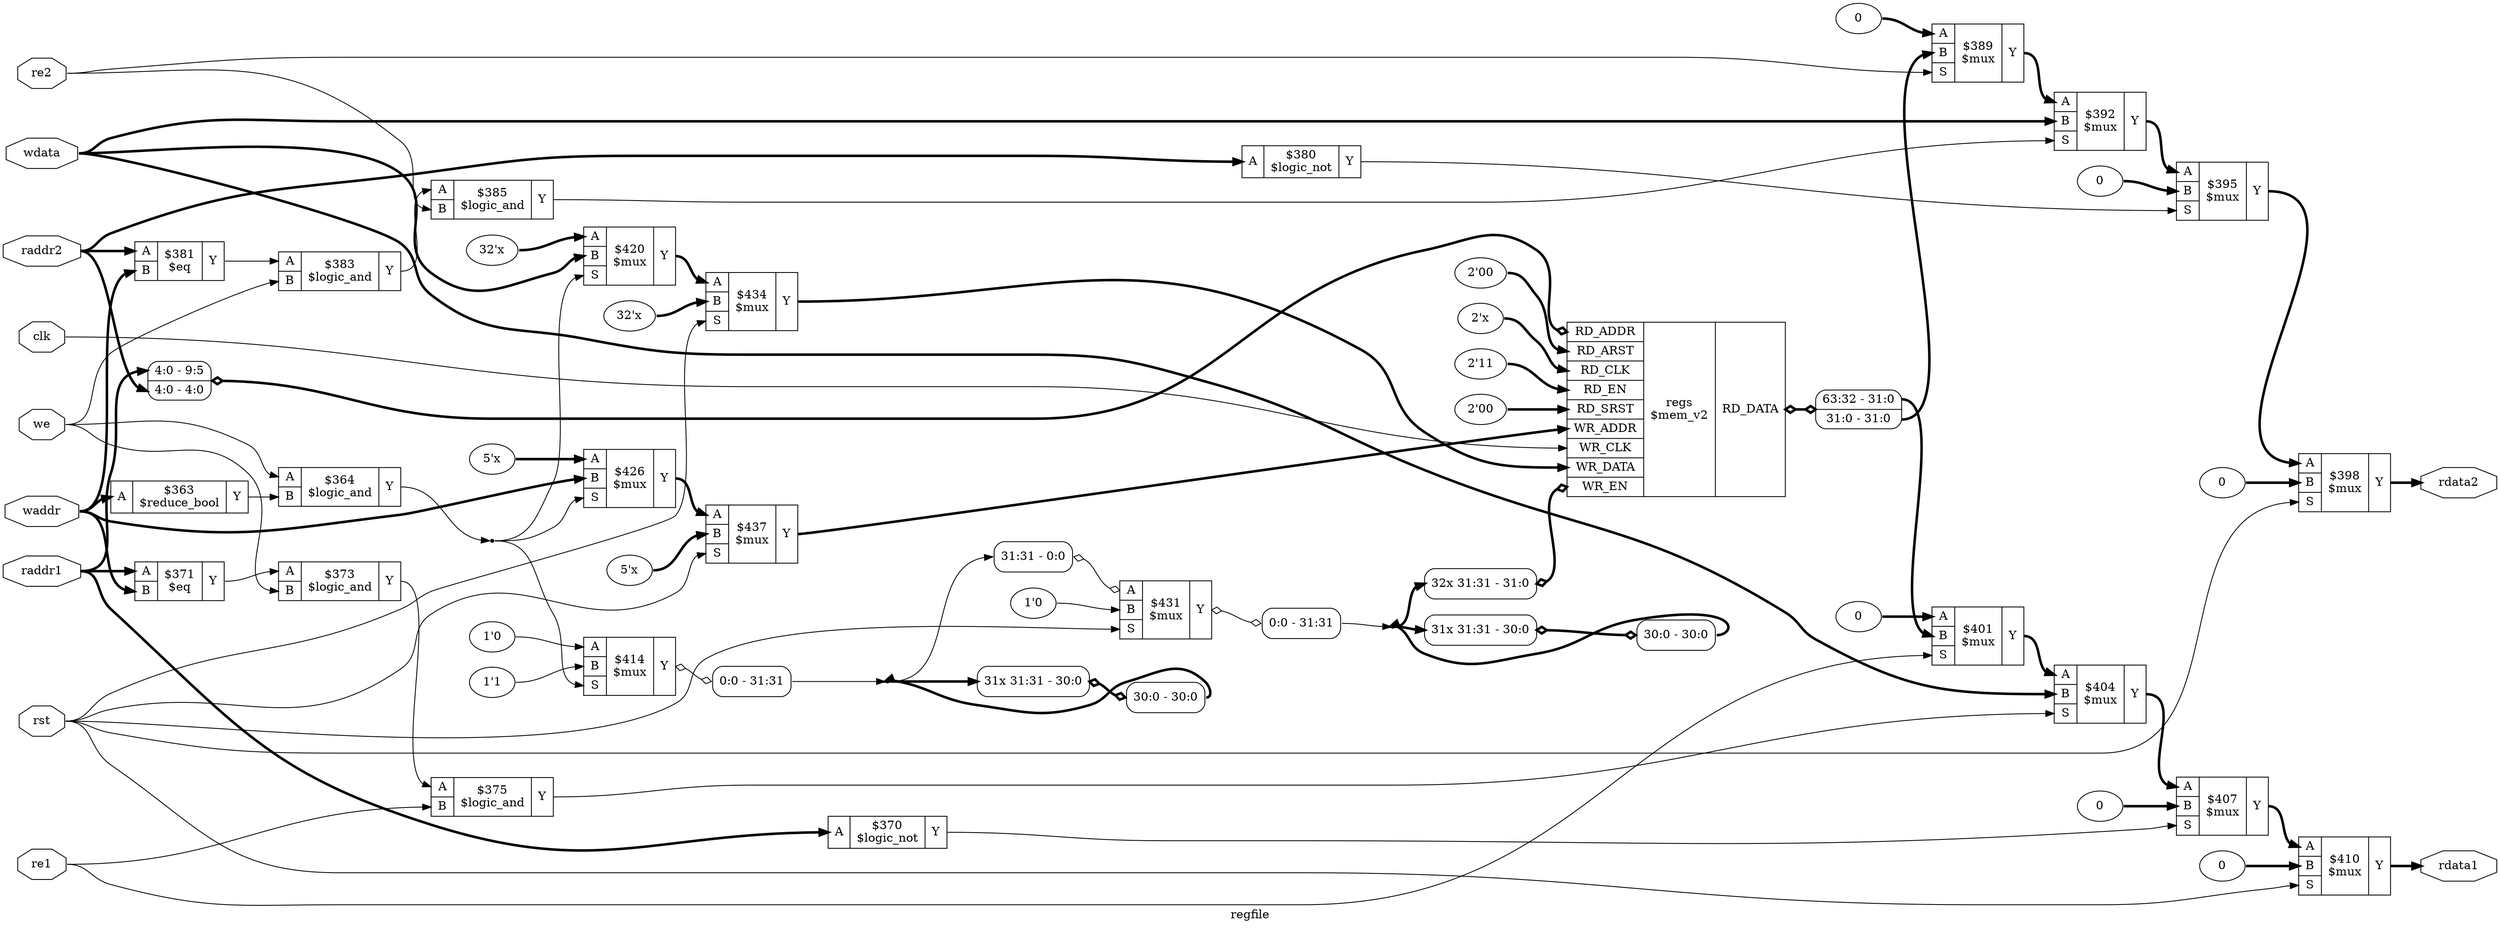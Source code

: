 digraph "regfile" {
label="regfile";
rankdir="LR";
remincross=true;
n25 [ shape=octagon, label="clk", color="black", fontcolor="black" ];
n26 [ shape=octagon, label="raddr1", color="black", fontcolor="black" ];
n27 [ shape=octagon, label="raddr2", color="black", fontcolor="black" ];
n28 [ shape=octagon, label="rdata1", color="black", fontcolor="black" ];
n29 [ shape=octagon, label="rdata2", color="black", fontcolor="black" ];
n30 [ shape=octagon, label="re1", color="black", fontcolor="black" ];
n31 [ shape=octagon, label="re2", color="black", fontcolor="black" ];
n32 [ shape=octagon, label="rst", color="black", fontcolor="black" ];
n33 [ shape=octagon, label="waddr", color="black", fontcolor="black" ];
n34 [ shape=octagon, label="wdata", color="black", fontcolor="black" ];
n35 [ shape=octagon, label="we", color="black", fontcolor="black" ];
{ rank="source"; n25; n26; n27; n30; n31; n32; n33; n34; n35;}
{ rank="sink"; n28; n29;}
c38 [ shape=record, label="{{<p36> A}|$370\n$logic_not|{<p37> Y}}" ];
c40 [ shape=record, label="{{<p36> A|<p39> B}|$371\n$eq|{<p37> Y}}" ];
c41 [ shape=record, label="{{<p36> A}|$380\n$logic_not|{<p37> Y}}" ];
c42 [ shape=record, label="{{<p36> A|<p39> B}|$381\n$eq|{<p37> Y}}" ];
c43 [ shape=record, label="{{<p36> A|<p39> B}|$364\n$logic_and|{<p37> Y}}" ];
c44 [ shape=record, label="{{<p36> A|<p39> B}|$373\n$logic_and|{<p37> Y}}" ];
c45 [ shape=record, label="{{<p36> A|<p39> B}|$375\n$logic_and|{<p37> Y}}" ];
c46 [ shape=record, label="{{<p36> A|<p39> B}|$383\n$logic_and|{<p37> Y}}" ];
c47 [ shape=record, label="{{<p36> A|<p39> B}|$385\n$logic_and|{<p37> Y}}" ];
c48 [ shape=record, label="{{<p36> A}|$363\n$reduce_bool|{<p37> Y}}" ];
v0 [ label="0" ];
c50 [ shape=record, label="{{<p36> A|<p39> B|<p49> S}|$389\n$mux|{<p37> Y}}" ];
c51 [ shape=record, label="{{<p36> A|<p39> B|<p49> S}|$392\n$mux|{<p37> Y}}" ];
v1 [ label="0" ];
c52 [ shape=record, label="{{<p36> A|<p39> B|<p49> S}|$395\n$mux|{<p37> Y}}" ];
v2 [ label="0" ];
c53 [ shape=record, label="{{<p36> A|<p39> B|<p49> S}|$398\n$mux|{<p37> Y}}" ];
v3 [ label="0" ];
c54 [ shape=record, label="{{<p36> A|<p39> B|<p49> S}|$401\n$mux|{<p37> Y}}" ];
c55 [ shape=record, label="{{<p36> A|<p39> B|<p49> S}|$404\n$mux|{<p37> Y}}" ];
v4 [ label="0" ];
c56 [ shape=record, label="{{<p36> A|<p39> B|<p49> S}|$407\n$mux|{<p37> Y}}" ];
v5 [ label="0" ];
c57 [ shape=record, label="{{<p36> A|<p39> B|<p49> S}|$410\n$mux|{<p37> Y}}" ];
v6 [ label="1'0" ];
v7 [ label="1'1" ];
c58 [ shape=record, label="{{<p36> A|<p39> B|<p49> S}|$414\n$mux|{<p37> Y}}" ];
x8 [ shape=record, style=rounded, label="<s0> 0:0 - 31:31 " ];
c58:p37:e -> x8:w [arrowhead=odiamond, arrowtail=odiamond, dir=both, color="black", label=""];
v9 [ label="32'x" ];
c59 [ shape=record, label="{{<p36> A|<p39> B|<p49> S}|$420\n$mux|{<p37> Y}}" ];
v10 [ label="5'x" ];
c60 [ shape=record, label="{{<p36> A|<p39> B|<p49> S}|$426\n$mux|{<p37> Y}}" ];
v12 [ label="1'0" ];
c61 [ shape=record, label="{{<p36> A|<p39> B|<p49> S}|$431\n$mux|{<p37> Y}}" ];
x11 [ shape=record, style=rounded, label="<s0> 31:31 - 0:0 " ];
x11:e -> c61:p36:w [arrowhead=odiamond, arrowtail=odiamond, dir=both, color="black", label=""];
x13 [ shape=record, style=rounded, label="<s0> 0:0 - 31:31 " ];
c61:p37:e -> x13:w [arrowhead=odiamond, arrowtail=odiamond, dir=both, color="black", label=""];
v14 [ label="32'x" ];
c62 [ shape=record, label="{{<p36> A|<p39> B|<p49> S}|$434\n$mux|{<p37> Y}}" ];
v15 [ label="5'x" ];
c63 [ shape=record, label="{{<p36> A|<p39> B|<p49> S}|$437\n$mux|{<p37> Y}}" ];
v17 [ label="2'00" ];
v18 [ label="2'x" ];
v20 [ label="2'11" ];
v21 [ label="2'00" ];
c74 [ shape=record, label="{{<p64> RD_ADDR|<p65> RD_ARST|<p66> RD_CLK|<p67> RD_EN|<p68> RD_SRST|<p69> WR_ADDR|<p70> WR_CLK|<p71> WR_DATA|<p72> WR_EN}|regs\n$mem_v2|{<p73> RD_DATA}}" ];
x16 [ shape=record, style=rounded, label="<s1> 4:0 - 9:5 |<s0> 4:0 - 4:0 " ];
x16:e -> c74:p64:w [arrowhead=odiamond, arrowtail=odiamond, dir=both, color="black", style="setlinewidth(3)", label=""];
x19 [ shape=record, style=rounded, label="<s1> 63:32 - 31:0 |<s0> 31:0 - 31:0 " ];
c74:p73:e -> x19:w [arrowhead=odiamond, arrowtail=odiamond, dir=both, color="black", style="setlinewidth(3)", label=""];
x22 [ shape=record, style=rounded, label="<s31> 32x 31:31 - 31:0 " ];
x22:e -> c74:p72:w [arrowhead=odiamond, arrowtail=odiamond, dir=both, color="black", style="setlinewidth(3)", label=""];
x23 [ shape=record, style=rounded, label="<s30> 31x 31:31 - 30:0 " ];
x24 [ shape=record, style=rounded, label="<s0> 30:0 - 30:0 " ];
x23:e -> x24:w [arrowhead=odiamond, arrowtail=odiamond, dir=both, color="black", style="setlinewidth(3)", label=""];
x25 [ shape=record, style=rounded, label="<s30> 31x 31:31 - 30:0 " ];
x26 [ shape=record, style=rounded, label="<s0> 30:0 - 30:0 " ];
x25:e -> x26:w [arrowhead=odiamond, arrowtail=odiamond, dir=both, color="black", style="setlinewidth(3)", label=""];
c63:p37:e -> c74:p69:w [color="black", style="setlinewidth(3)", label=""];
c42:p37:e -> c46:p36:w [color="black", label=""];
n11 [ shape=point ];
c43:p37:e -> n11:w [color="black", label=""];
n11:e -> c58:p49:w [color="black", label=""];
n11:e -> c59:p49:w [color="black", label=""];
n11:e -> c60:p49:w [color="black", label=""];
c44:p37:e -> c45:p36:w [color="black", label=""];
c45:p37:e -> c55:p49:w [color="black", label=""];
c46:p37:e -> c47:p36:w [color="black", label=""];
c47:p37:e -> c51:p49:w [color="black", label=""];
x19:s1:e -> c54:p39:w [color="black", style="setlinewidth(3)", label=""];
x19:s0:e -> c50:p39:w [color="black", style="setlinewidth(3)", label=""];
c48:p37:e -> c43:p39:w [color="black", label=""];
c50:p37:e -> c51:p36:w [color="black", style="setlinewidth(3)", label=""];
c62:p37:e -> c74:p71:w [color="black", style="setlinewidth(3)", label=""];
c51:p37:e -> c52:p36:w [color="black", style="setlinewidth(3)", label=""];
c52:p37:e -> c53:p36:w [color="black", style="setlinewidth(3)", label=""];
c54:p37:e -> c55:p36:w [color="black", style="setlinewidth(3)", label=""];
c55:p37:e -> c56:p36:w [color="black", style="setlinewidth(3)", label=""];
c56:p37:e -> c57:p36:w [color="black", style="setlinewidth(3)", label=""];
n25:e -> c74:p70:w [color="black", label=""];
n26:e -> c38:p36:w [color="black", style="setlinewidth(3)", label=""];
n26:e -> c40:p36:w [color="black", style="setlinewidth(3)", label=""];
n26:e -> x16:s1:w [color="black", style="setlinewidth(3)", label=""];
n27:e -> c41:p36:w [color="black", style="setlinewidth(3)", label=""];
n27:e -> c42:p36:w [color="black", style="setlinewidth(3)", label=""];
n27:e -> x16:s0:w [color="black", style="setlinewidth(3)", label=""];
c57:p37:e -> n28:w [color="black", style="setlinewidth(3)", label=""];
c53:p37:e -> n29:w [color="black", style="setlinewidth(3)", label=""];
n3 [ shape=point ];
x13:s0:e -> n3:w [color="black", label=""];
x24:s0:e -> n3:w [color="black", style="setlinewidth(3)", label=""];
n3:e -> x22:s31:w [color="black", style="setlinewidth(3)", label=""];
n3:e -> x23:s30:w [color="black", style="setlinewidth(3)", label=""];
n30:e -> c45:p39:w [color="black", label=""];
n30:e -> c54:p49:w [color="black", label=""];
n31:e -> c47:p39:w [color="black", label=""];
n31:e -> c50:p49:w [color="black", label=""];
n32:e -> c53:p49:w [color="black", label=""];
n32:e -> c57:p49:w [color="black", label=""];
n32:e -> c61:p49:w [color="black", label=""];
n32:e -> c62:p49:w [color="black", label=""];
n32:e -> c63:p49:w [color="black", label=""];
n33:e -> c40:p39:w [color="black", style="setlinewidth(3)", label=""];
n33:e -> c42:p39:w [color="black", style="setlinewidth(3)", label=""];
n33:e -> c48:p36:w [color="black", style="setlinewidth(3)", label=""];
n33:e -> c60:p39:w [color="black", style="setlinewidth(3)", label=""];
n34:e -> c51:p39:w [color="black", style="setlinewidth(3)", label=""];
n34:e -> c55:p39:w [color="black", style="setlinewidth(3)", label=""];
n34:e -> c59:p39:w [color="black", style="setlinewidth(3)", label=""];
n35:e -> c43:p36:w [color="black", label=""];
n35:e -> c44:p39:w [color="black", label=""];
n35:e -> c46:p39:w [color="black", label=""];
c60:p37:e -> c63:p36:w [color="black", style="setlinewidth(3)", label=""];
c59:p37:e -> c62:p36:w [color="black", style="setlinewidth(3)", label=""];
n6 [ shape=point ];
x26:s0:e -> n6:w [color="black", style="setlinewidth(3)", label=""];
x8:s0:e -> n6:w [color="black", label=""];
n6:e -> x11:s0:w [color="black", label=""];
n6:e -> x25:s30:w [color="black", style="setlinewidth(3)", label=""];
c38:p37:e -> c56:p49:w [color="black", label=""];
c40:p37:e -> c44:p36:w [color="black", label=""];
c41:p37:e -> c52:p49:w [color="black", label=""];
v0:e -> c50:p36:w [color="black", style="setlinewidth(3)", label=""];
v1:e -> c52:p39:w [color="black", style="setlinewidth(3)", label=""];
v10:e -> c60:p36:w [color="black", style="setlinewidth(3)", label=""];
v12:e -> c61:p39:w [color="black", label=""];
v14:e -> c62:p39:w [color="black", style="setlinewidth(3)", label=""];
v15:e -> c63:p39:w [color="black", style="setlinewidth(3)", label=""];
v17:e -> c74:p65:w [color="black", style="setlinewidth(3)", label=""];
v18:e -> c74:p66:w [color="black", style="setlinewidth(3)", label=""];
v2:e -> c53:p39:w [color="black", style="setlinewidth(3)", label=""];
v20:e -> c74:p67:w [color="black", style="setlinewidth(3)", label=""];
v21:e -> c74:p68:w [color="black", style="setlinewidth(3)", label=""];
v3:e -> c54:p36:w [color="black", style="setlinewidth(3)", label=""];
v4:e -> c56:p39:w [color="black", style="setlinewidth(3)", label=""];
v5:e -> c57:p39:w [color="black", style="setlinewidth(3)", label=""];
v6:e -> c58:p36:w [color="black", label=""];
v7:e -> c58:p39:w [color="black", label=""];
v9:e -> c59:p36:w [color="black", style="setlinewidth(3)", label=""];
}